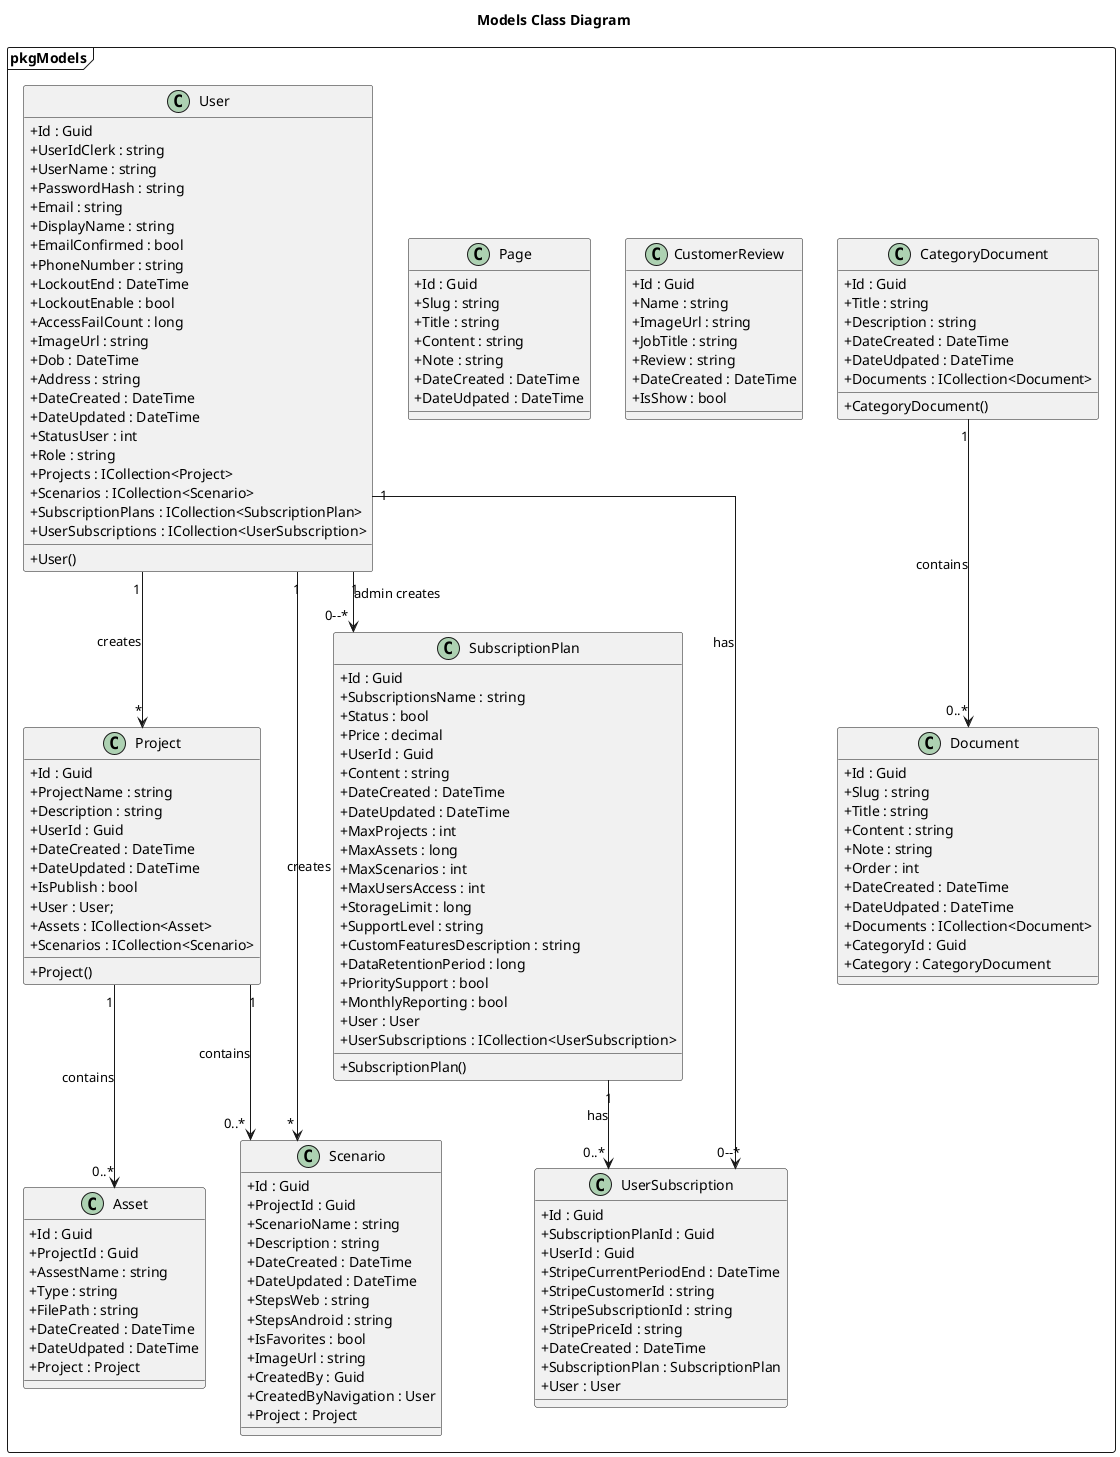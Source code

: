 @startuml Models
skinparam classAttributeIconSize 0
skinparam linetype ortho
Title Models Class Diagram
'Character	Visibility
'-			private
'#			protected
'~			package private
'+			public

'Extension	<|--	Quan hệ mở rộng từ (là extends hoặc implements nhưng ko có annotations trong code)
'Composition	*--	 Quan hệ gắn kết chặt chẽ : part - of
'Aggregation	o--	Quan hệ liên kết giữa hai thực thể : use, has


package pkgModels <<Frame>> {

    !startsub Asset
    class Asset    {
        + Id : Guid
        + ProjectId : Guid
        + AssestName : string
        + Type : string 
        + FilePath : string
        + DateCreated : DateTime
        + DateUdpated : DateTime 
        + Project : Project
    }
    !endsub

    !startsub CategoryDocument
    class CategoryDocument  {
        + CategoryDocument()
        + Id : Guid
        + Title : string
        + Description : string
        + DateCreated : DateTime
        + DateUdpated : DateTime
        + Documents : ICollection<Document>
    }
    !endsub

    !startsub Document
    class Document  {
        + Id : Guid
        + Slug : string
        + Title : string
        + Content : string 
        + Note : string 
        + Order : int
        + DateCreated : DateTime
        + DateUdpated : DateTime 
        + Documents : ICollection<Document>
        + CategoryId : Guid
        + Category : CategoryDocument
    }
    !endsub

    !startsub CustomerReview
    class CustomerReview    {
        + Id : Guid
        + Name : string
        + ImageUrl : string
        + JobTitle : string
        + Review : string
        + DateCreated : DateTime
        + IsShow : bool
    }
    !endsub

    !startsub Page
    class Page   {
        + Id : Guid
        + Slug : string
        + Title : string
        + Content : string
        + Note : string
        + DateCreated : DateTime
        + DateUdpated : DateTime
    }
    !endsub

    !startsub Project
    class Project    {
        + Project()

        + Id : Guid
        + ProjectName : string
        + Description : string
        + UserId : Guid
        + DateCreated : DateTime
        + DateUpdated : DateTime
        + IsPublish : bool
        + User : User;
        + Assets : ICollection<Asset>
        + Scenarios : ICollection<Scenario>
    }
    !endsub

    !startsub Scenario
    class Scenario    {
        + Id : Guid
        + ProjectId : Guid
        + ScenarioName : string
        + Description : string
        + DateCreated : DateTime
        + DateUpdated : DateTime
        + StepsWeb : string
        + StepsAndroid : string
        + IsFavorites : bool
        + ImageUrl : string
        + CreatedBy : Guid
        + CreatedByNavigation : User
        + Project : Project
    }
    !endsub

    !startsub SubscriptionPlan
    class SubscriptionPlan    {
        + SubscriptionPlan()
        + Id : Guid
        + SubscriptionsName : string
        + Status : bool
        + Price : decimal
        + UserId : Guid
        + Content : string
        + DateCreated : DateTime
        + DateUpdated : DateTime
        + MaxProjects : int
        + MaxAssets : long
        + MaxScenarios : int
        + MaxUsersAccess : int
        + StorageLimit : long
        + SupportLevel : string
        + CustomFeaturesDescription : string
        + DataRetentionPeriod : long
        + PrioritySupport : bool
        + MonthlyReporting : bool
        + User : User
        + UserSubscriptions : ICollection<UserSubscription>
    }
    !endsub

    !startsub User
    class User    {
        + User()

        + Id : Guid
        + UserIdClerk : string
        + UserName : string
        + PasswordHash : string
        + Email : string
        + DisplayName : string
        + EmailConfirmed : bool
        + PhoneNumber : string
        + LockoutEnd : DateTime
        + LockoutEnable : bool
        + AccessFailCount : long
        + ImageUrl : string
        + Dob : DateTime
        + Address : string
        + DateCreated : DateTime
        + DateUpdated : DateTime
        + StatusUser : int
        + Role : string
        + Projects : ICollection<Project>
        + Scenarios : ICollection<Scenario>
        + SubscriptionPlans : ICollection<SubscriptionPlan>
        + UserSubscriptions : ICollection<UserSubscription>
    }
    !endsub

    !startsub UserSubscription
    class UserSubscription    {
        + Id : Guid
        + SubscriptionPlanId : Guid
        + UserId : Guid
        + StripeCurrentPeriodEnd : DateTime
        + StripeCustomerId : string
        + StripeSubscriptionId : string
        + StripePriceId : string
        + DateCreated : DateTime
        + SubscriptionPlan : SubscriptionPlan
        + User : User
    }
    !endsub
    ' Relationships
    User "1" --> "*" Project : creates
    

    User "1" --> "*" Scenario : creates
    
    User "1" --> "0--*" SubscriptionPlan : admin creates
   

    User "1" --> "0--*" UserSubscription : has
   

    Project "1" --> "0..*" Asset : contains

    Project "1" --> "0..*" Scenario : contains
    

    CategoryDocument "1" -->"0..*" Document : contains

    
    SubscriptionPlan "1" --> "0..*" UserSubscription : has
   
}
@enduml